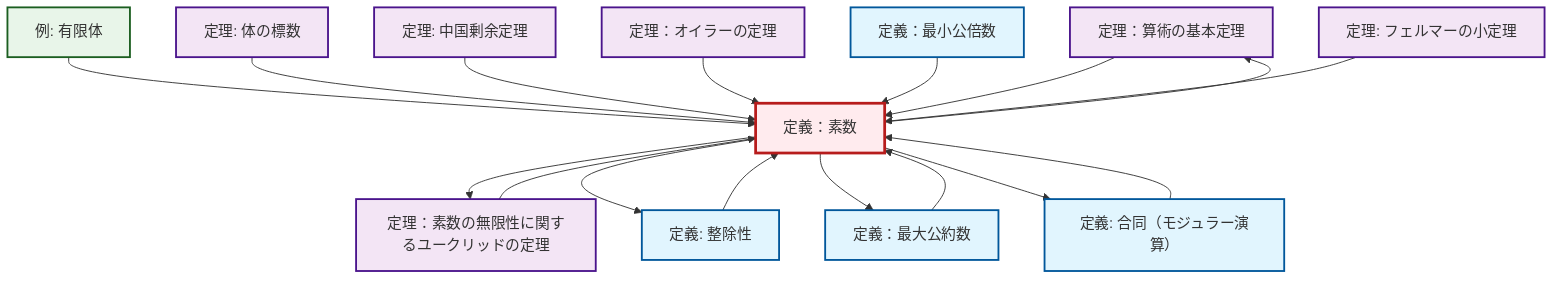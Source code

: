 graph TD
    classDef definition fill:#e1f5fe,stroke:#01579b,stroke-width:2px
    classDef theorem fill:#f3e5f5,stroke:#4a148c,stroke-width:2px
    classDef axiom fill:#fff3e0,stroke:#e65100,stroke-width:2px
    classDef example fill:#e8f5e9,stroke:#1b5e20,stroke-width:2px
    classDef current fill:#ffebee,stroke:#b71c1c,stroke-width:3px
    thm-fundamental-arithmetic["定理：算術の基本定理"]:::theorem
    def-prime["定義：素数"]:::definition
    def-lcm["定義：最小公倍数"]:::definition
    thm-fermat-little["定理: フェルマーの小定理"]:::theorem
    def-congruence["定義: 合同（モジュラー演算）"]:::definition
    thm-euclid-infinitude-primes["定理：素数の無限性に関するユークリッドの定理"]:::theorem
    thm-field-characteristic["定理: 体の標数"]:::theorem
    ex-finite-field["例: 有限体"]:::example
    def-gcd["定義：最大公約数"]:::definition
    thm-euler["定理：オイラーの定理"]:::theorem
    thm-chinese-remainder["定理: 中国剰余定理"]:::theorem
    def-divisibility["定義: 整除性"]:::definition
    def-prime --> thm-euclid-infinitude-primes
    def-congruence --> def-prime
    ex-finite-field --> def-prime
    thm-euclid-infinitude-primes --> def-prime
    thm-field-characteristic --> def-prime
    thm-chinese-remainder --> def-prime
    def-divisibility --> def-prime
    def-gcd --> def-prime
    def-prime --> def-divisibility
    def-prime --> def-gcd
    def-prime --> thm-fundamental-arithmetic
    thm-euler --> def-prime
    def-lcm --> def-prime
    def-prime --> def-congruence
    thm-fundamental-arithmetic --> def-prime
    thm-fermat-little --> def-prime
    class def-prime current